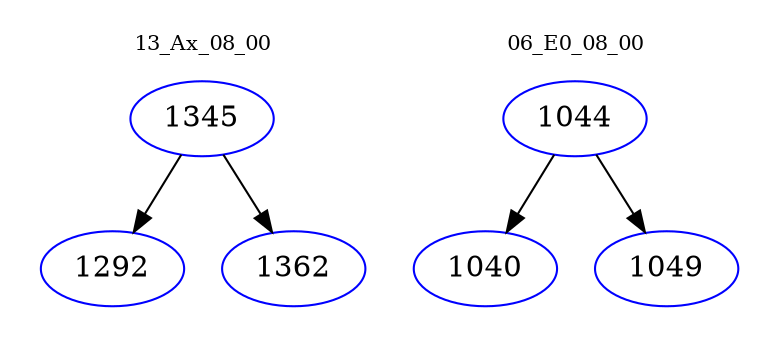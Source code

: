 digraph{
subgraph cluster_0 {
color = white
label = "13_Ax_08_00";
fontsize=10;
T0_1345 [label="1345", color="blue"]
T0_1345 -> T0_1292 [color="black"]
T0_1292 [label="1292", color="blue"]
T0_1345 -> T0_1362 [color="black"]
T0_1362 [label="1362", color="blue"]
}
subgraph cluster_1 {
color = white
label = "06_E0_08_00";
fontsize=10;
T1_1044 [label="1044", color="blue"]
T1_1044 -> T1_1040 [color="black"]
T1_1040 [label="1040", color="blue"]
T1_1044 -> T1_1049 [color="black"]
T1_1049 [label="1049", color="blue"]
}
}
